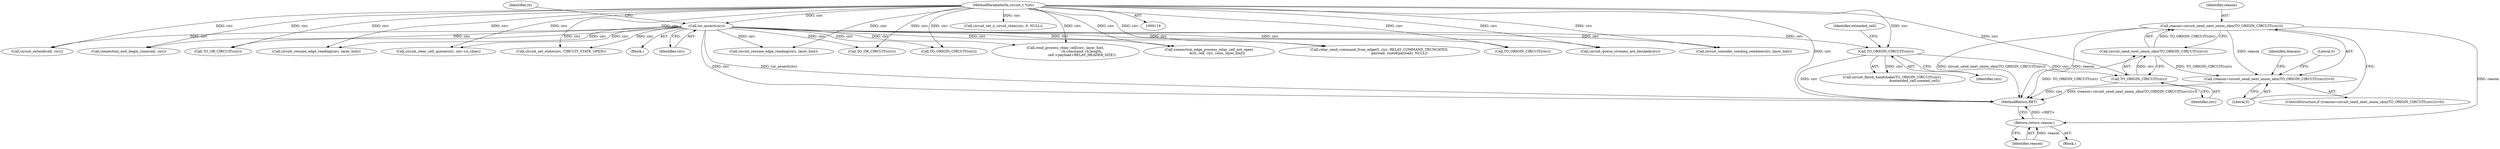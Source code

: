 digraph "0_tor_56a7c5bc15e0447203a491c1ee37de9939ad1dcd@API" {
"1000703" [label="(Call,reason=circuit_send_next_onion_skin(TO_ORIGIN_CIRCUIT(circ)))"];
"1000705" [label="(Call,circuit_send_next_onion_skin(TO_ORIGIN_CIRCUIT(circ)))"];
"1000706" [label="(Call,TO_ORIGIN_CIRCUIT(circ))"];
"1000688" [label="(Call,TO_ORIGIN_CIRCUIT(circ))"];
"1000139" [label="(Call,tor_assert(circ))"];
"1000116" [label="(MethodParameterIn,circuit_t *circ)"];
"1000702" [label="(Call,(reason=circuit_send_next_onion_skin(TO_ORIGIN_CIRCUIT(circ)))<0)"];
"1000713" [label="(Return,return reason;)"];
"1000116" [label="(MethodParameterIn,circuit_t *circ)"];
"1000692" [label="(Identifier,extended_cell)"];
"1000820" [label="(Call,TO_ORIGIN_CIRCUIT(circ))"];
"1001064" [label="(MethodReturn,RET)"];
"1000249" [label="(Call,connection_edge_process_relay_cell_not_open(\n               &rh, cell, circ, conn, layer_hint))"];
"1000711" [label="(Identifier,domain)"];
"1001039" [label="(Call,rend_process_relay_cell(circ, layer_hint,\n                              rh.command, rh.length,\n                              cell->payload+RELAY_HEADER_SIZE))"];
"1000689" [label="(Identifier,circ)"];
"1000713" [label="(Return,return reason;)"];
"1000798" [label="(Call,relay_send_command_from_edge(0, circ, RELAY_COMMAND_TRUNCATED,\n                                     payload, sizeof(payload), NULL))"];
"1000688" [label="(Call,TO_ORIGIN_CIRCUIT(circ))"];
"1000703" [label="(Call,reason=circuit_send_next_onion_skin(TO_ORIGIN_CIRCUIT(circ)))"];
"1000948" [label="(Call,circuit_queue_streams_are_blocked(circ))"];
"1001010" [label="(Call,TO_OR_CIRCUIT(circ))"];
"1000119" [label="(Block,)"];
"1000140" [label="(Identifier,circ)"];
"1000706" [label="(Call,TO_ORIGIN_CIRCUIT(circ))"];
"1000637" [label="(Call,circuit_extend(cell, circ))"];
"1000346" [label="(Call,connection_exit_begin_conn(cell, circ))"];
"1000702" [label="(Call,(reason=circuit_send_next_onion_skin(TO_ORIGIN_CIRCUIT(circ)))<0)"];
"1000714" [label="(Identifier,reason)"];
"1000687" [label="(Call,circuit_finish_handshake(TO_ORIGIN_CIRCUIT(circ),\n                                         &extended_cell.created_cell))"];
"1000709" [label="(Block,)"];
"1000701" [label="(ControlStructure,if ((reason=circuit_send_next_onion_skin(TO_ORIGIN_CIRCUIT(circ)))<0))"];
"1000769" [label="(Call,circuit_clear_cell_queue(circ, circ->n_chan))"];
"1000292" [label="(Call,TO_ORIGIN_CIRCUIT(circ))"];
"1000399" [label="(Call,circuit_consider_sending_sendme(circ, layer_hint))"];
"1000716" [label="(Literal,0)"];
"1000705" [label="(Call,circuit_send_next_onion_skin(TO_ORIGIN_CIRCUIT(circ)))"];
"1000919" [label="(Call,circuit_resume_edge_reading(circ, layer_hint))"];
"1000782" [label="(Call,circuit_set_n_circid_chan(circ, 0, NULL))"];
"1000707" [label="(Identifier,circ)"];
"1000752" [label="(Call,circuit_set_state(circ, CIRCUIT_STATE_OPEN))"];
"1000139" [label="(Call,tor_assert(circ))"];
"1000338" [label="(Call,TO_OR_CIRCUIT(circ))"];
"1000704" [label="(Identifier,reason)"];
"1000884" [label="(Call,circuit_resume_edge_reading(circ, layer_hint))"];
"1000143" [label="(Identifier,rh)"];
"1000708" [label="(Literal,0)"];
"1000703" -> "1000702"  [label="AST: "];
"1000703" -> "1000705"  [label="CFG: "];
"1000704" -> "1000703"  [label="AST: "];
"1000705" -> "1000703"  [label="AST: "];
"1000708" -> "1000703"  [label="CFG: "];
"1000703" -> "1001064"  [label="DDG: circuit_send_next_onion_skin(TO_ORIGIN_CIRCUIT(circ))"];
"1000703" -> "1001064"  [label="DDG: reason"];
"1000703" -> "1000702"  [label="DDG: reason"];
"1000705" -> "1000703"  [label="DDG: TO_ORIGIN_CIRCUIT(circ)"];
"1000703" -> "1000713"  [label="DDG: reason"];
"1000705" -> "1000706"  [label="CFG: "];
"1000706" -> "1000705"  [label="AST: "];
"1000705" -> "1001064"  [label="DDG: TO_ORIGIN_CIRCUIT(circ)"];
"1000705" -> "1000702"  [label="DDG: TO_ORIGIN_CIRCUIT(circ)"];
"1000706" -> "1000705"  [label="DDG: circ"];
"1000706" -> "1000707"  [label="CFG: "];
"1000707" -> "1000706"  [label="AST: "];
"1000706" -> "1001064"  [label="DDG: circ"];
"1000688" -> "1000706"  [label="DDG: circ"];
"1000116" -> "1000706"  [label="DDG: circ"];
"1000688" -> "1000687"  [label="AST: "];
"1000688" -> "1000689"  [label="CFG: "];
"1000689" -> "1000688"  [label="AST: "];
"1000692" -> "1000688"  [label="CFG: "];
"1000688" -> "1001064"  [label="DDG: circ"];
"1000688" -> "1000687"  [label="DDG: circ"];
"1000139" -> "1000688"  [label="DDG: circ"];
"1000116" -> "1000688"  [label="DDG: circ"];
"1000139" -> "1000119"  [label="AST: "];
"1000139" -> "1000140"  [label="CFG: "];
"1000140" -> "1000139"  [label="AST: "];
"1000143" -> "1000139"  [label="CFG: "];
"1000139" -> "1001064"  [label="DDG: tor_assert(circ)"];
"1000139" -> "1001064"  [label="DDG: circ"];
"1000116" -> "1000139"  [label="DDG: circ"];
"1000139" -> "1000249"  [label="DDG: circ"];
"1000139" -> "1000292"  [label="DDG: circ"];
"1000139" -> "1000338"  [label="DDG: circ"];
"1000139" -> "1000346"  [label="DDG: circ"];
"1000139" -> "1000399"  [label="DDG: circ"];
"1000139" -> "1000637"  [label="DDG: circ"];
"1000139" -> "1000752"  [label="DDG: circ"];
"1000139" -> "1000769"  [label="DDG: circ"];
"1000139" -> "1000798"  [label="DDG: circ"];
"1000139" -> "1000820"  [label="DDG: circ"];
"1000139" -> "1000884"  [label="DDG: circ"];
"1000139" -> "1000919"  [label="DDG: circ"];
"1000139" -> "1000948"  [label="DDG: circ"];
"1000139" -> "1001010"  [label="DDG: circ"];
"1000139" -> "1001039"  [label="DDG: circ"];
"1000116" -> "1000114"  [label="AST: "];
"1000116" -> "1001064"  [label="DDG: circ"];
"1000116" -> "1000249"  [label="DDG: circ"];
"1000116" -> "1000292"  [label="DDG: circ"];
"1000116" -> "1000338"  [label="DDG: circ"];
"1000116" -> "1000346"  [label="DDG: circ"];
"1000116" -> "1000399"  [label="DDG: circ"];
"1000116" -> "1000637"  [label="DDG: circ"];
"1000116" -> "1000752"  [label="DDG: circ"];
"1000116" -> "1000769"  [label="DDG: circ"];
"1000116" -> "1000782"  [label="DDG: circ"];
"1000116" -> "1000798"  [label="DDG: circ"];
"1000116" -> "1000820"  [label="DDG: circ"];
"1000116" -> "1000884"  [label="DDG: circ"];
"1000116" -> "1000919"  [label="DDG: circ"];
"1000116" -> "1000948"  [label="DDG: circ"];
"1000116" -> "1001010"  [label="DDG: circ"];
"1000116" -> "1001039"  [label="DDG: circ"];
"1000702" -> "1000701"  [label="AST: "];
"1000702" -> "1000708"  [label="CFG: "];
"1000708" -> "1000702"  [label="AST: "];
"1000711" -> "1000702"  [label="CFG: "];
"1000716" -> "1000702"  [label="CFG: "];
"1000702" -> "1001064"  [label="DDG: (reason=circuit_send_next_onion_skin(TO_ORIGIN_CIRCUIT(circ)))<0"];
"1000713" -> "1000709"  [label="AST: "];
"1000713" -> "1000714"  [label="CFG: "];
"1000714" -> "1000713"  [label="AST: "];
"1001064" -> "1000713"  [label="CFG: "];
"1000713" -> "1001064"  [label="DDG: <RET>"];
"1000714" -> "1000713"  [label="DDG: reason"];
}
